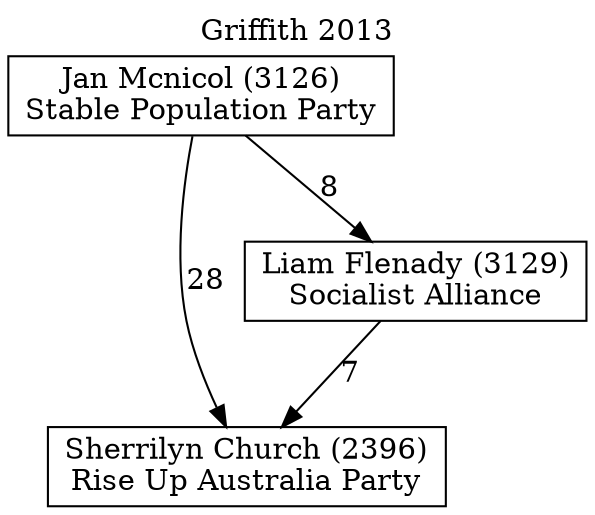 // House preference flow
digraph "Sherrilyn Church (2396)_Griffith_2013" {
	graph [label="Griffith 2013" labelloc=t mclimit=10]
	node [shape=box]
	"Sherrilyn Church (2396)" [label="Sherrilyn Church (2396)
Rise Up Australia Party"]
	"Liam Flenady (3129)" [label="Liam Flenady (3129)
Socialist Alliance"]
	"Jan Mcnicol (3126)" [label="Jan Mcnicol (3126)
Stable Population Party"]
	"Liam Flenady (3129)" -> "Sherrilyn Church (2396)" [label=7]
	"Jan Mcnicol (3126)" -> "Liam Flenady (3129)" [label=8]
	"Jan Mcnicol (3126)" -> "Sherrilyn Church (2396)" [label=28]
}
